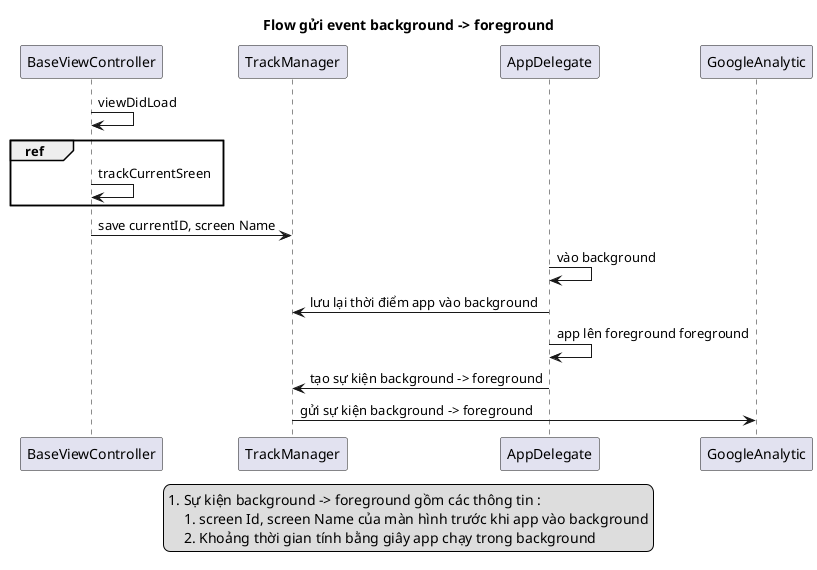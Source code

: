 @startuml
' class BaseViewController
' class SubBaseViewControler
' class NotSubBaseViewController
' interface GATrackingProtocol {
'     func trackCurrentSreen
'     func defineGA
' }
' BaseViewController <|-- SubBaseViewControler
' GATrackingProtocol <|.. BaseViewController
' GATrackingProtocol <|.. NotSubBaseViewController
' BaseViewController -|> UIViewController
' UIViewController <|- NotSubBaseViewController
title Flow gửi event background -> foreground

legend
  # Sự kiện background -> foreground gồm các thông tin :
  ## screen Id, screen Name của màn hình trước khi app vào background
  ## Khoảng thời gian tính bằng giây app chạy trong background
end legend
BaseViewController -> BaseViewController:viewDidLoad
group ref
BaseViewController -> BaseViewController: trackCurrentSreen
end group
BaseViewController -> TrackManager: save currentID, screen Name
AppDelegate -> AppDelegate: vào background
AppDelegate -> TrackManager: lưu lại thời điểm app vào background
AppDelegate -> AppDelegate: app lên foreground foreground
AppDelegate -> TrackManager: tạo sự kiện background -> foreground
TrackManager -> GoogleAnalytic: gửi sự kiện background -> foreground

@enduml